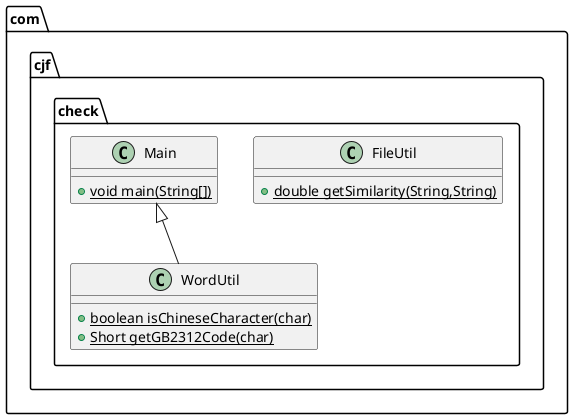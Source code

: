 @startuml
class com.cjf.check.WordUtil {
+ {static} boolean isChineseCharacter(char)
+ {static} Short getGB2312Code(char)
}
class com.cjf.check.FileUtil {
+ {static} double getSimilarity(String,String)
}
class com.cjf.check.Main {
+ {static} void main(String[])
}


com.cjf.check.Main <|-- com.cjf.check.WordUtil
@enduml